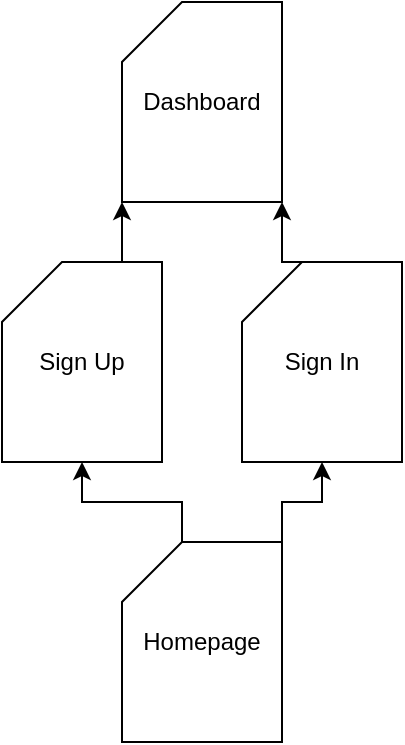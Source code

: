 <mxfile version="26.2.9">
  <diagram name="Page-1" id="1DorGgeGCGAp8iKHubtV">
    <mxGraphModel dx="2068" dy="1103" grid="1" gridSize="10" guides="1" tooltips="1" connect="1" arrows="1" fold="1" page="1" pageScale="1" pageWidth="850" pageHeight="1100" math="0" shadow="0">
      <root>
        <mxCell id="0" />
        <mxCell id="1" parent="0" />
        <mxCell id="0K9RgCL--q_GSFUfKGMx-1" value="Dashboard" style="shape=card;whiteSpace=wrap;html=1;" vertex="1" parent="1">
          <mxGeometry x="400" y="720" width="80" height="100" as="geometry" />
        </mxCell>
        <mxCell id="0K9RgCL--q_GSFUfKGMx-8" style="edgeStyle=orthogonalEdgeStyle;rounded=0;orthogonalLoop=1;jettySize=auto;html=1;exitX=1;exitY=0;exitDx=0;exitDy=0;exitPerimeter=0;" edge="1" parent="1" source="0K9RgCL--q_GSFUfKGMx-2" target="0K9RgCL--q_GSFUfKGMx-5">
          <mxGeometry relative="1" as="geometry" />
        </mxCell>
        <mxCell id="0K9RgCL--q_GSFUfKGMx-2" value="Homepage" style="shape=card;whiteSpace=wrap;html=1;" vertex="1" parent="1">
          <mxGeometry x="400" y="990" width="80" height="100" as="geometry" />
        </mxCell>
        <mxCell id="0K9RgCL--q_GSFUfKGMx-4" value="Sign Up" style="shape=card;whiteSpace=wrap;html=1;" vertex="1" parent="1">
          <mxGeometry x="340" y="850" width="80" height="100" as="geometry" />
        </mxCell>
        <mxCell id="0K9RgCL--q_GSFUfKGMx-5" value="Sign In" style="shape=card;whiteSpace=wrap;html=1;" vertex="1" parent="1">
          <mxGeometry x="460" y="850" width="80" height="100" as="geometry" />
        </mxCell>
        <mxCell id="0K9RgCL--q_GSFUfKGMx-6" style="edgeStyle=orthogonalEdgeStyle;rounded=0;orthogonalLoop=1;jettySize=auto;html=1;exitX=1;exitY=0;exitDx=0;exitDy=0;exitPerimeter=0;entryX=0;entryY=1;entryDx=0;entryDy=0;entryPerimeter=0;" edge="1" parent="1" source="0K9RgCL--q_GSFUfKGMx-4" target="0K9RgCL--q_GSFUfKGMx-1">
          <mxGeometry relative="1" as="geometry" />
        </mxCell>
        <mxCell id="0K9RgCL--q_GSFUfKGMx-7" style="edgeStyle=orthogonalEdgeStyle;rounded=0;orthogonalLoop=1;jettySize=auto;html=1;exitX=0.5;exitY=0;exitDx=0;exitDy=0;exitPerimeter=0;entryX=1;entryY=1;entryDx=0;entryDy=0;entryPerimeter=0;" edge="1" parent="1" source="0K9RgCL--q_GSFUfKGMx-5" target="0K9RgCL--q_GSFUfKGMx-1">
          <mxGeometry relative="1" as="geometry" />
        </mxCell>
        <mxCell id="0K9RgCL--q_GSFUfKGMx-9" style="edgeStyle=orthogonalEdgeStyle;rounded=0;orthogonalLoop=1;jettySize=auto;html=1;exitX=0;exitY=0;exitDx=30;exitDy=0;exitPerimeter=0;entryX=0.5;entryY=1;entryDx=0;entryDy=0;entryPerimeter=0;" edge="1" parent="1" source="0K9RgCL--q_GSFUfKGMx-2" target="0K9RgCL--q_GSFUfKGMx-4">
          <mxGeometry relative="1" as="geometry" />
        </mxCell>
      </root>
    </mxGraphModel>
  </diagram>
</mxfile>
